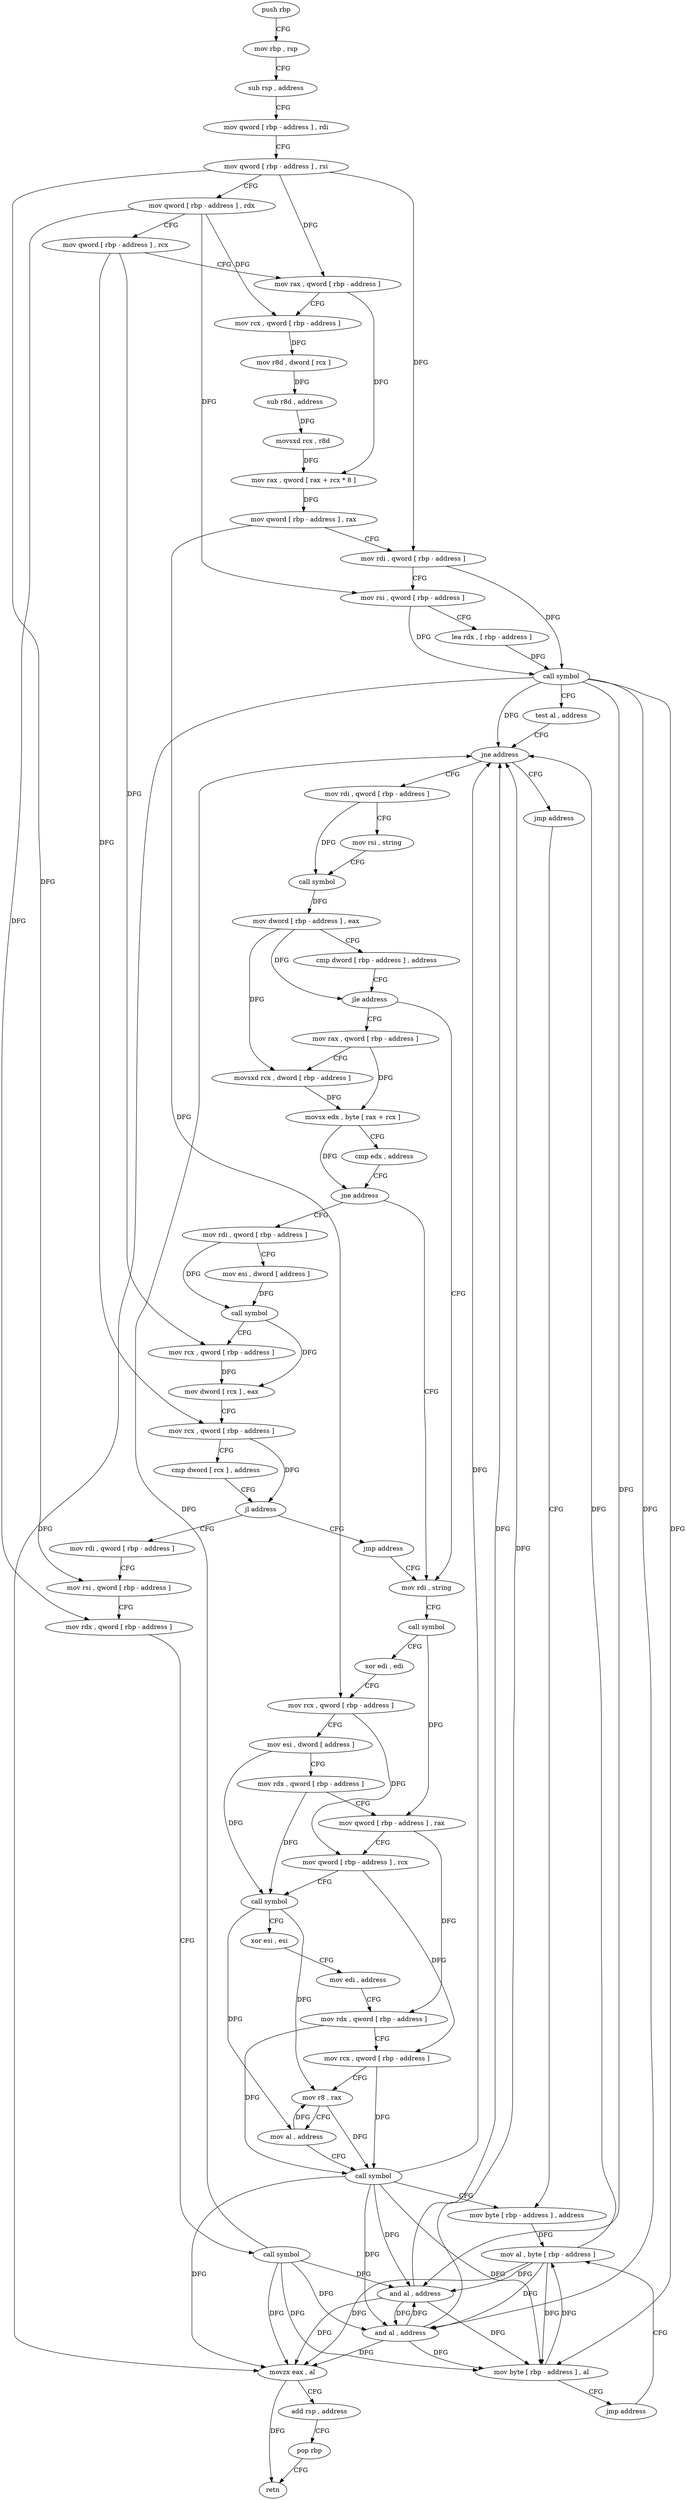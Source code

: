digraph "func" {
"4286960" [label = "push rbp" ]
"4286961" [label = "mov rbp , rsp" ]
"4286964" [label = "sub rsp , address" ]
"4286968" [label = "mov qword [ rbp - address ] , rdi" ]
"4286972" [label = "mov qword [ rbp - address ] , rsi" ]
"4286976" [label = "mov qword [ rbp - address ] , rdx" ]
"4286980" [label = "mov qword [ rbp - address ] , rcx" ]
"4286984" [label = "mov rax , qword [ rbp - address ]" ]
"4286988" [label = "mov rcx , qword [ rbp - address ]" ]
"4286992" [label = "mov r8d , dword [ rcx ]" ]
"4286995" [label = "sub r8d , address" ]
"4286999" [label = "movsxd rcx , r8d" ]
"4287002" [label = "mov rax , qword [ rax + rcx * 8 ]" ]
"4287006" [label = "mov qword [ rbp - address ] , rax" ]
"4287010" [label = "mov rdi , qword [ rbp - address ]" ]
"4287014" [label = "mov rsi , qword [ rbp - address ]" ]
"4287018" [label = "lea rdx , [ rbp - address ]" ]
"4287022" [label = "call symbol" ]
"4287027" [label = "test al , address" ]
"4287029" [label = "jne address" ]
"4287040" [label = "mov rdi , qword [ rbp - address ]" ]
"4287035" [label = "jmp address" ]
"4287044" [label = "mov rsi , string" ]
"4287054" [label = "call symbol" ]
"4287059" [label = "mov dword [ rbp - address ] , eax" ]
"4287062" [label = "cmp dword [ rbp - address ] , address" ]
"4287066" [label = "jle address" ]
"4287160" [label = "mov rdi , string" ]
"4287072" [label = "mov rax , qword [ rbp - address ]" ]
"4287230" [label = "mov byte [ rbp - address ] , address" ]
"4287170" [label = "call symbol" ]
"4287175" [label = "xor edi , edi" ]
"4287177" [label = "mov rcx , qword [ rbp - address ]" ]
"4287181" [label = "mov esi , dword [ address ]" ]
"4287188" [label = "mov rdx , qword [ rbp - address ]" ]
"4287192" [label = "mov qword [ rbp - address ] , rax" ]
"4287196" [label = "mov qword [ rbp - address ] , rcx" ]
"4287200" [label = "call symbol" ]
"4287205" [label = "xor esi , esi" ]
"4287207" [label = "mov edi , address" ]
"4287212" [label = "mov rdx , qword [ rbp - address ]" ]
"4287216" [label = "mov rcx , qword [ rbp - address ]" ]
"4287220" [label = "mov r8 , rax" ]
"4287223" [label = "mov al , address" ]
"4287225" [label = "call symbol" ]
"4287076" [label = "movsxd rcx , dword [ rbp - address ]" ]
"4287080" [label = "movsx edx , byte [ rax + rcx ]" ]
"4287084" [label = "cmp edx , address" ]
"4287087" [label = "jne address" ]
"4287093" [label = "mov rdi , qword [ rbp - address ]" ]
"4287234" [label = "mov al , byte [ rbp - address ]" ]
"4287097" [label = "mov esi , dword [ address ]" ]
"4287104" [label = "call symbol" ]
"4287109" [label = "mov rcx , qword [ rbp - address ]" ]
"4287113" [label = "mov dword [ rcx ] , eax" ]
"4287115" [label = "mov rcx , qword [ rbp - address ]" ]
"4287119" [label = "cmp dword [ rcx ] , address" ]
"4287122" [label = "jl address" ]
"4287155" [label = "jmp address" ]
"4287128" [label = "mov rdi , qword [ rbp - address ]" ]
"4287132" [label = "mov rsi , qword [ rbp - address ]" ]
"4287136" [label = "mov rdx , qword [ rbp - address ]" ]
"4287140" [label = "call symbol" ]
"4287145" [label = "and al , address" ]
"4287147" [label = "mov byte [ rbp - address ] , al" ]
"4287150" [label = "jmp address" ]
"4287237" [label = "and al , address" ]
"4287239" [label = "movzx eax , al" ]
"4287242" [label = "add rsp , address" ]
"4287246" [label = "pop rbp" ]
"4287247" [label = "retn" ]
"4286960" -> "4286961" [ label = "CFG" ]
"4286961" -> "4286964" [ label = "CFG" ]
"4286964" -> "4286968" [ label = "CFG" ]
"4286968" -> "4286972" [ label = "CFG" ]
"4286972" -> "4286976" [ label = "CFG" ]
"4286972" -> "4286984" [ label = "DFG" ]
"4286972" -> "4287010" [ label = "DFG" ]
"4286972" -> "4287132" [ label = "DFG" ]
"4286976" -> "4286980" [ label = "CFG" ]
"4286976" -> "4286988" [ label = "DFG" ]
"4286976" -> "4287014" [ label = "DFG" ]
"4286976" -> "4287136" [ label = "DFG" ]
"4286980" -> "4286984" [ label = "CFG" ]
"4286980" -> "4287109" [ label = "DFG" ]
"4286980" -> "4287115" [ label = "DFG" ]
"4286984" -> "4286988" [ label = "CFG" ]
"4286984" -> "4287002" [ label = "DFG" ]
"4286988" -> "4286992" [ label = "DFG" ]
"4286992" -> "4286995" [ label = "DFG" ]
"4286995" -> "4286999" [ label = "DFG" ]
"4286999" -> "4287002" [ label = "DFG" ]
"4287002" -> "4287006" [ label = "DFG" ]
"4287006" -> "4287010" [ label = "CFG" ]
"4287006" -> "4287177" [ label = "DFG" ]
"4287010" -> "4287014" [ label = "CFG" ]
"4287010" -> "4287022" [ label = "DFG" ]
"4287014" -> "4287018" [ label = "CFG" ]
"4287014" -> "4287022" [ label = "DFG" ]
"4287018" -> "4287022" [ label = "DFG" ]
"4287022" -> "4287027" [ label = "CFG" ]
"4287022" -> "4287029" [ label = "DFG" ]
"4287022" -> "4287237" [ label = "DFG" ]
"4287022" -> "4287239" [ label = "DFG" ]
"4287022" -> "4287145" [ label = "DFG" ]
"4287022" -> "4287147" [ label = "DFG" ]
"4287027" -> "4287029" [ label = "CFG" ]
"4287029" -> "4287040" [ label = "CFG" ]
"4287029" -> "4287035" [ label = "CFG" ]
"4287040" -> "4287044" [ label = "CFG" ]
"4287040" -> "4287054" [ label = "DFG" ]
"4287035" -> "4287230" [ label = "CFG" ]
"4287044" -> "4287054" [ label = "CFG" ]
"4287054" -> "4287059" [ label = "DFG" ]
"4287059" -> "4287062" [ label = "CFG" ]
"4287059" -> "4287066" [ label = "DFG" ]
"4287059" -> "4287076" [ label = "DFG" ]
"4287062" -> "4287066" [ label = "CFG" ]
"4287066" -> "4287160" [ label = "CFG" ]
"4287066" -> "4287072" [ label = "CFG" ]
"4287160" -> "4287170" [ label = "CFG" ]
"4287072" -> "4287076" [ label = "CFG" ]
"4287072" -> "4287080" [ label = "DFG" ]
"4287230" -> "4287234" [ label = "DFG" ]
"4287170" -> "4287175" [ label = "CFG" ]
"4287170" -> "4287192" [ label = "DFG" ]
"4287175" -> "4287177" [ label = "CFG" ]
"4287177" -> "4287181" [ label = "CFG" ]
"4287177" -> "4287196" [ label = "DFG" ]
"4287181" -> "4287188" [ label = "CFG" ]
"4287181" -> "4287200" [ label = "DFG" ]
"4287188" -> "4287192" [ label = "CFG" ]
"4287188" -> "4287200" [ label = "DFG" ]
"4287192" -> "4287196" [ label = "CFG" ]
"4287192" -> "4287212" [ label = "DFG" ]
"4287196" -> "4287200" [ label = "CFG" ]
"4287196" -> "4287216" [ label = "DFG" ]
"4287200" -> "4287205" [ label = "CFG" ]
"4287200" -> "4287220" [ label = "DFG" ]
"4287200" -> "4287223" [ label = "DFG" ]
"4287205" -> "4287207" [ label = "CFG" ]
"4287207" -> "4287212" [ label = "CFG" ]
"4287212" -> "4287216" [ label = "CFG" ]
"4287212" -> "4287225" [ label = "DFG" ]
"4287216" -> "4287220" [ label = "CFG" ]
"4287216" -> "4287225" [ label = "DFG" ]
"4287220" -> "4287223" [ label = "CFG" ]
"4287220" -> "4287225" [ label = "DFG" ]
"4287223" -> "4287225" [ label = "CFG" ]
"4287223" -> "4287220" [ label = "DFG" ]
"4287225" -> "4287230" [ label = "CFG" ]
"4287225" -> "4287029" [ label = "DFG" ]
"4287225" -> "4287237" [ label = "DFG" ]
"4287225" -> "4287239" [ label = "DFG" ]
"4287225" -> "4287145" [ label = "DFG" ]
"4287225" -> "4287147" [ label = "DFG" ]
"4287076" -> "4287080" [ label = "DFG" ]
"4287080" -> "4287084" [ label = "CFG" ]
"4287080" -> "4287087" [ label = "DFG" ]
"4287084" -> "4287087" [ label = "CFG" ]
"4287087" -> "4287160" [ label = "CFG" ]
"4287087" -> "4287093" [ label = "CFG" ]
"4287093" -> "4287097" [ label = "CFG" ]
"4287093" -> "4287104" [ label = "DFG" ]
"4287234" -> "4287237" [ label = "DFG" ]
"4287234" -> "4287029" [ label = "DFG" ]
"4287234" -> "4287239" [ label = "DFG" ]
"4287234" -> "4287145" [ label = "DFG" ]
"4287234" -> "4287147" [ label = "DFG" ]
"4287097" -> "4287104" [ label = "DFG" ]
"4287104" -> "4287109" [ label = "CFG" ]
"4287104" -> "4287113" [ label = "DFG" ]
"4287109" -> "4287113" [ label = "DFG" ]
"4287113" -> "4287115" [ label = "CFG" ]
"4287115" -> "4287119" [ label = "CFG" ]
"4287115" -> "4287122" [ label = "DFG" ]
"4287119" -> "4287122" [ label = "CFG" ]
"4287122" -> "4287155" [ label = "CFG" ]
"4287122" -> "4287128" [ label = "CFG" ]
"4287155" -> "4287160" [ label = "CFG" ]
"4287128" -> "4287132" [ label = "CFG" ]
"4287132" -> "4287136" [ label = "CFG" ]
"4287136" -> "4287140" [ label = "CFG" ]
"4287140" -> "4287145" [ label = "DFG" ]
"4287140" -> "4287029" [ label = "DFG" ]
"4287140" -> "4287237" [ label = "DFG" ]
"4287140" -> "4287239" [ label = "DFG" ]
"4287140" -> "4287147" [ label = "DFG" ]
"4287145" -> "4287147" [ label = "DFG" ]
"4287145" -> "4287029" [ label = "DFG" ]
"4287145" -> "4287237" [ label = "DFG" ]
"4287145" -> "4287239" [ label = "DFG" ]
"4287147" -> "4287150" [ label = "CFG" ]
"4287147" -> "4287234" [ label = "DFG" ]
"4287150" -> "4287234" [ label = "CFG" ]
"4287237" -> "4287239" [ label = "DFG" ]
"4287237" -> "4287029" [ label = "DFG" ]
"4287237" -> "4287145" [ label = "DFG" ]
"4287237" -> "4287147" [ label = "DFG" ]
"4287239" -> "4287242" [ label = "CFG" ]
"4287239" -> "4287247" [ label = "DFG" ]
"4287242" -> "4287246" [ label = "CFG" ]
"4287246" -> "4287247" [ label = "CFG" ]
}
